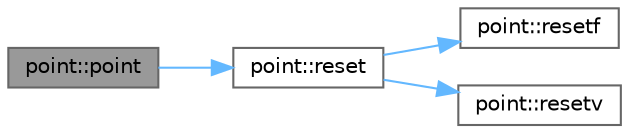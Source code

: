 digraph "point::point"
{
 // LATEX_PDF_SIZE
  bgcolor="transparent";
  edge [fontname=Helvetica,fontsize=10,labelfontname=Helvetica,labelfontsize=10];
  node [fontname=Helvetica,fontsize=10,shape=box,height=0.2,width=0.4];
  rankdir="LR";
  Node1 [id="Node000001",label="point::point",height=0.2,width=0.4,color="gray40", fillcolor="grey60", style="filled", fontcolor="black",tooltip=" "];
  Node1 -> Node2 [id="edge1_Node000001_Node000002",color="steelblue1",style="solid",tooltip=" "];
  Node2 [id="Node000002",label="point::reset",height=0.2,width=0.4,color="grey40", fillcolor="white", style="filled",URL="$classpoint.html#afa366584306e660e58604735faf13f92",tooltip=" "];
  Node2 -> Node3 [id="edge2_Node000002_Node000003",color="steelblue1",style="solid",tooltip=" "];
  Node3 [id="Node000003",label="point::resetf",height=0.2,width=0.4,color="grey40", fillcolor="white", style="filled",URL="$classpoint.html#ae9f791ab383aedded54134b5ebc8cf37",tooltip=" "];
  Node2 -> Node4 [id="edge3_Node000002_Node000004",color="steelblue1",style="solid",tooltip=" "];
  Node4 [id="Node000004",label="point::resetv",height=0.2,width=0.4,color="grey40", fillcolor="white", style="filled",URL="$classpoint.html#afdad6b0a34f07f6e60c8acc0f304dd97",tooltip=" "];
}
